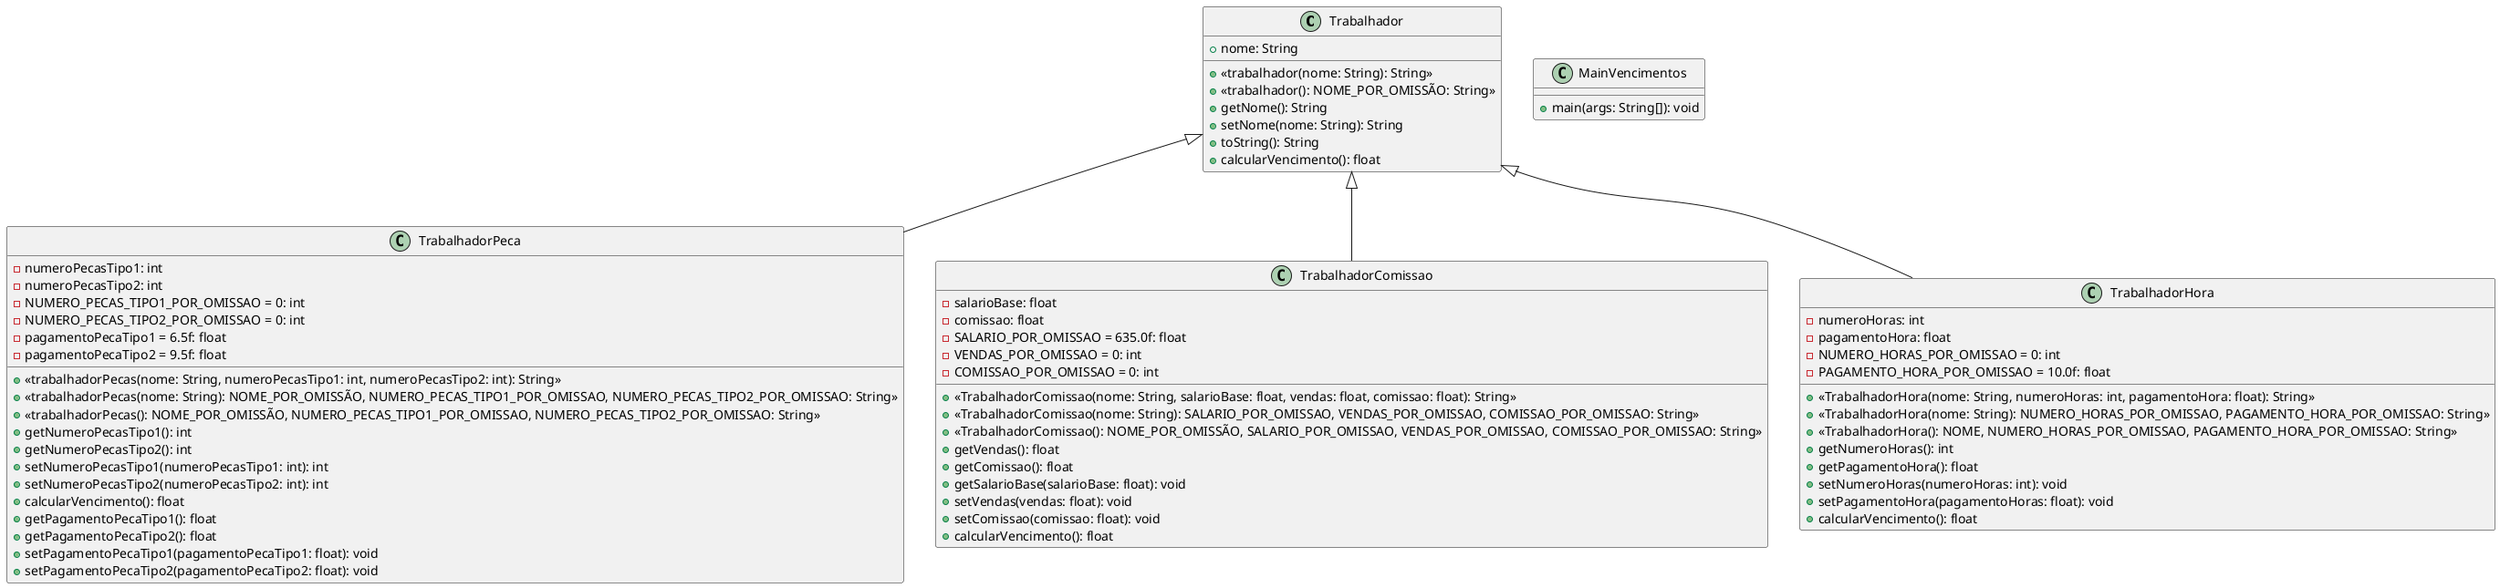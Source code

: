 @startuml
class Trabalhador {
    + nome: String
    + «trabalhador(nome: String): String»
    + «trabalhador(): NOME_POR_OMISSÃO: String»
    + getNome(): String
    + setNome(nome: String): String
    + toString(): String
    + calcularVencimento(): float
}

class TrabalhadorPeca {
    - numeroPecasTipo1: int
    - numeroPecasTipo2: int
    - NUMERO_PECAS_TIPO1_POR_OMISSAO = 0: int
    - NUMERO_PECAS_TIPO2_POR_OMISSAO = 0: int
    - pagamentoPecaTipo1 = 6.5f: float
    - pagamentoPecaTipo2 = 9.5f: float
    + «trabalhadorPecas(nome: String, numeroPecasTipo1: int, numeroPecasTipo2: int): String»
    + «trabalhadorPecas(nome: String): NOME_POR_OMISSÃO, NUMERO_PECAS_TIPO1_POR_OMISSAO, NUMERO_PECAS_TIPO2_POR_OMISSAO: String»
    + «trabalhadorPecas(): NOME_POR_OMISSÃO, NUMERO_PECAS_TIPO1_POR_OMISSAO, NUMERO_PECAS_TIPO2_POR_OMISSAO: String»
    + getNumeroPecasTipo1(): int
    + getNumeroPecasTipo2(): int
    + setNumeroPecasTipo1(numeroPecasTipo1: int): int
    + setNumeroPecasTipo2(numeroPecasTipo2: int): int
    + calcularVencimento(): float
    + getPagamentoPecaTipo1(): float
    + getPagamentoPecaTipo2(): float
    + setPagamentoPecaTipo1(pagamentoPecaTipo1: float): void
    + setPagamentoPecaTipo2(pagamentoPecaTipo2: float): void
}

class TrabalhadorComissao {
    - salarioBase: float
    - comissao: float
    - SALARIO_POR_OMISSAO = 635.0f: float
    - VENDAS_POR_OMISSAO = 0: int
    - COMISSAO_POR_OMISSAO = 0: int
    + «TrabalhadorComissao(nome: String, salarioBase: float, vendas: float, comissao: float): String»
    + «TrabalhadorComissao(nome: String): SALARIO_POR_OMISSAO, VENDAS_POR_OMISSAO, COMISSAO_POR_OMISSAO: String»
    + «TrabalhadorComissao(): NOME_POR_OMISSÃO, SALARIO_POR_OMISSAO, VENDAS_POR_OMISSAO, COMISSAO_POR_OMISSAO: String»
    + getVendas(): float
    + getComissao(): float
    + getSalarioBase(salarioBase: float): void
    + setVendas(vendas: float): void
    + setComissao(comissao: float): void
    + calcularVencimento(): float
}

class TrabalhadorHora {
    - numeroHoras: int
    - pagamentoHora: float
    - NUMERO_HORAS_POR_OMISSAO = 0: int
    - PAGAMENTO_HORA_POR_OMISSAO = 10.0f: float
    + «TrabalhadorHora(nome: String, numeroHoras: int, pagamentoHora: float): String»
    + «TrabalhadorHora(nome: String): NUMERO_HORAS_POR_OMISSAO, PAGAMENTO_HORA_POR_OMISSAO: String»
    + «TrabalhadorHora(): NOME, NUMERO_HORAS_POR_OMISSAO, PAGAMENTO_HORA_POR_OMISSAO: String»
    + getNumeroHoras(): int
    + getPagamentoHora(): float
    + setNumeroHoras(numeroHoras: int): void
    + setPagamentoHora(pagamentoHoras: float): void
    + calcularVencimento(): float
}

class MainVencimentos {
    + main(args: String[]): void
}

Trabalhador <|-- TrabalhadorPeca
Trabalhador <|-- TrabalhadorComissao
Trabalhador <|-- TrabalhadorHora
@enduml